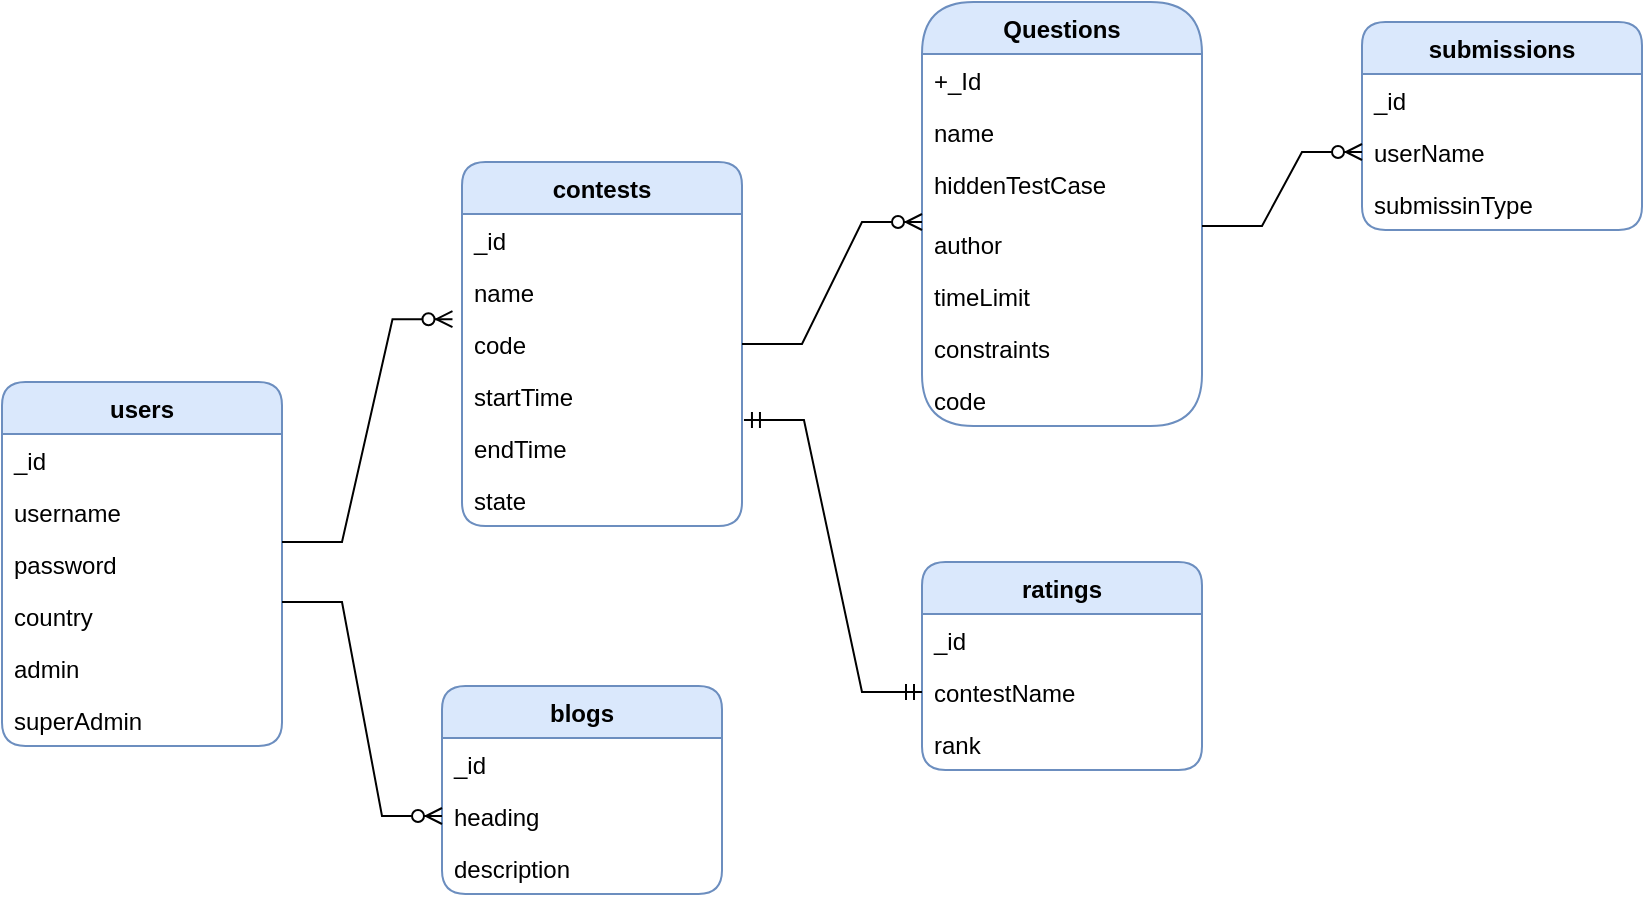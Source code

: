 <mxfile version="15.8.6" type="github"><diagram id="GTkBtEdWsMiXOQVe62GC" name="Page-1"><mxGraphModel dx="868" dy="482" grid="1" gridSize="10" guides="1" tooltips="1" connect="1" arrows="1" fold="1" page="1" pageScale="1" pageWidth="1100" pageHeight="850" math="0" shadow="0"><root><mxCell id="0"/><mxCell id="1" parent="0"/><mxCell id="UQU91rGaOplaDnYREBlH-10" value="users" style="swimlane;fontStyle=1;childLayout=stackLayout;horizontal=1;startSize=26;horizontalStack=0;resizeParent=1;resizeParentMax=0;resizeLast=0;collapsible=1;marginBottom=0;fillColor=#dae8fc;strokeColor=#6c8ebf;rounded=1;" parent="1" vertex="1"><mxGeometry x="140" y="200" width="140" height="182" as="geometry"/></mxCell><mxCell id="UQU91rGaOplaDnYREBlH-11" value="_id" style="text;strokeColor=none;fillColor=none;align=left;verticalAlign=top;spacingLeft=4;spacingRight=4;overflow=hidden;rotatable=0;points=[[0,0.5],[1,0.5]];portConstraint=eastwest;" parent="UQU91rGaOplaDnYREBlH-10" vertex="1"><mxGeometry y="26" width="140" height="26" as="geometry"/></mxCell><mxCell id="UQU91rGaOplaDnYREBlH-12" value="username" style="text;strokeColor=none;fillColor=none;align=left;verticalAlign=top;spacingLeft=4;spacingRight=4;overflow=hidden;rotatable=0;points=[[0,0.5],[1,0.5]];portConstraint=eastwest;" parent="UQU91rGaOplaDnYREBlH-10" vertex="1"><mxGeometry y="52" width="140" height="26" as="geometry"/></mxCell><mxCell id="UQU91rGaOplaDnYREBlH-13" value="password&#10;&#10;" style="text;strokeColor=none;fillColor=none;align=left;verticalAlign=top;spacingLeft=4;spacingRight=4;overflow=hidden;rotatable=0;points=[[0,0.5],[1,0.5]];portConstraint=eastwest;" parent="UQU91rGaOplaDnYREBlH-10" vertex="1"><mxGeometry y="78" width="140" height="26" as="geometry"/></mxCell><mxCell id="UQU91rGaOplaDnYREBlH-14" value="country" style="text;strokeColor=none;fillColor=none;align=left;verticalAlign=top;spacingLeft=4;spacingRight=4;overflow=hidden;rotatable=0;points=[[0,0.5],[1,0.5]];portConstraint=eastwest;" parent="UQU91rGaOplaDnYREBlH-10" vertex="1"><mxGeometry y="104" width="140" height="26" as="geometry"/></mxCell><mxCell id="UQU91rGaOplaDnYREBlH-16" value="admin" style="text;strokeColor=none;fillColor=none;align=left;verticalAlign=top;spacingLeft=4;spacingRight=4;overflow=hidden;rotatable=0;points=[[0,0.5],[1,0.5]];portConstraint=eastwest;" parent="UQU91rGaOplaDnYREBlH-10" vertex="1"><mxGeometry y="130" width="140" height="26" as="geometry"/></mxCell><mxCell id="E8VvOuo9CerZVdCnU4SK-17" value="superAdmin" style="text;strokeColor=none;fillColor=none;align=left;verticalAlign=top;spacingLeft=4;spacingRight=4;overflow=hidden;rotatable=0;points=[[0,0.5],[1,0.5]];portConstraint=eastwest;" parent="UQU91rGaOplaDnYREBlH-10" vertex="1"><mxGeometry y="156" width="140" height="26" as="geometry"/></mxCell><mxCell id="UQU91rGaOplaDnYREBlH-17" value="ratings" style="swimlane;fontStyle=1;childLayout=stackLayout;horizontal=1;startSize=26;horizontalStack=0;resizeParent=1;resizeParentMax=0;resizeLast=0;collapsible=1;marginBottom=0;fillColor=#dae8fc;strokeColor=#6c8ebf;rounded=1;" parent="1" vertex="1"><mxGeometry x="600" y="290" width="140" height="104" as="geometry"/></mxCell><mxCell id="UQU91rGaOplaDnYREBlH-18" value="_id" style="text;strokeColor=none;fillColor=none;align=left;verticalAlign=top;spacingLeft=4;spacingRight=4;overflow=hidden;rotatable=0;points=[[0,0.5],[1,0.5]];portConstraint=eastwest;" parent="UQU91rGaOplaDnYREBlH-17" vertex="1"><mxGeometry y="26" width="140" height="26" as="geometry"/></mxCell><mxCell id="UQU91rGaOplaDnYREBlH-19" value="contestName" style="text;strokeColor=none;fillColor=none;align=left;verticalAlign=top;spacingLeft=4;spacingRight=4;overflow=hidden;rotatable=0;points=[[0,0.5],[1,0.5]];portConstraint=eastwest;" parent="UQU91rGaOplaDnYREBlH-17" vertex="1"><mxGeometry y="52" width="140" height="26" as="geometry"/></mxCell><mxCell id="UQU91rGaOplaDnYREBlH-20" value="rank" style="text;strokeColor=none;fillColor=none;align=left;verticalAlign=top;spacingLeft=4;spacingRight=4;overflow=hidden;rotatable=0;points=[[0,0.5],[1,0.5]];portConstraint=eastwest;" parent="UQU91rGaOplaDnYREBlH-17" vertex="1"><mxGeometry y="78" width="140" height="26" as="geometry"/></mxCell><mxCell id="UQU91rGaOplaDnYREBlH-25" value="blogs" style="swimlane;fontStyle=1;childLayout=stackLayout;horizontal=1;startSize=26;horizontalStack=0;resizeParent=1;resizeParentMax=0;resizeLast=0;collapsible=1;marginBottom=0;fillColor=#dae8fc;strokeColor=#6c8ebf;rounded=1;" parent="1" vertex="1"><mxGeometry x="360" y="352" width="140" height="104" as="geometry"/></mxCell><mxCell id="UQU91rGaOplaDnYREBlH-26" value="_id" style="text;strokeColor=none;fillColor=none;align=left;verticalAlign=top;spacingLeft=4;spacingRight=4;overflow=hidden;rotatable=0;points=[[0,0.5],[1,0.5]];portConstraint=eastwest;" parent="UQU91rGaOplaDnYREBlH-25" vertex="1"><mxGeometry y="26" width="140" height="26" as="geometry"/></mxCell><mxCell id="UQU91rGaOplaDnYREBlH-27" value="heading" style="text;strokeColor=none;fillColor=none;align=left;verticalAlign=top;spacingLeft=4;spacingRight=4;overflow=hidden;rotatable=0;points=[[0,0.5],[1,0.5]];portConstraint=eastwest;" parent="UQU91rGaOplaDnYREBlH-25" vertex="1"><mxGeometry y="52" width="140" height="26" as="geometry"/></mxCell><mxCell id="UQU91rGaOplaDnYREBlH-28" value="description" style="text;strokeColor=none;fillColor=none;align=left;verticalAlign=top;spacingLeft=4;spacingRight=4;overflow=hidden;rotatable=0;points=[[0,0.5],[1,0.5]];portConstraint=eastwest;" parent="UQU91rGaOplaDnYREBlH-25" vertex="1"><mxGeometry y="78" width="140" height="26" as="geometry"/></mxCell><mxCell id="UQU91rGaOplaDnYREBlH-32" value="contests" style="swimlane;fontStyle=1;childLayout=stackLayout;horizontal=1;startSize=26;horizontalStack=0;resizeParent=1;resizeParentMax=0;resizeLast=0;collapsible=1;marginBottom=0;fillColor=#dae8fc;strokeColor=#6c8ebf;rounded=1;" parent="1" vertex="1"><mxGeometry x="370" y="90" width="140" height="182" as="geometry"/></mxCell><mxCell id="UQU91rGaOplaDnYREBlH-33" value="_id" style="text;strokeColor=none;fillColor=none;align=left;verticalAlign=top;spacingLeft=4;spacingRight=4;overflow=hidden;rotatable=0;points=[[0,0.5],[1,0.5]];portConstraint=eastwest;" parent="UQU91rGaOplaDnYREBlH-32" vertex="1"><mxGeometry y="26" width="140" height="26" as="geometry"/></mxCell><mxCell id="UQU91rGaOplaDnYREBlH-34" value="name" style="text;strokeColor=none;fillColor=none;align=left;verticalAlign=top;spacingLeft=4;spacingRight=4;overflow=hidden;rotatable=0;points=[[0,0.5],[1,0.5]];portConstraint=eastwest;" parent="UQU91rGaOplaDnYREBlH-32" vertex="1"><mxGeometry y="52" width="140" height="26" as="geometry"/></mxCell><mxCell id="UQU91rGaOplaDnYREBlH-35" value="code" style="text;strokeColor=none;fillColor=none;align=left;verticalAlign=top;spacingLeft=4;spacingRight=4;overflow=hidden;rotatable=0;points=[[0,0.5],[1,0.5]];portConstraint=eastwest;" parent="UQU91rGaOplaDnYREBlH-32" vertex="1"><mxGeometry y="78" width="140" height="26" as="geometry"/></mxCell><mxCell id="E8VvOuo9CerZVdCnU4SK-6" value="startTime" style="text;strokeColor=none;fillColor=none;align=left;verticalAlign=top;spacingLeft=4;spacingRight=4;overflow=hidden;rotatable=0;points=[[0,0.5],[1,0.5]];portConstraint=eastwest;" parent="UQU91rGaOplaDnYREBlH-32" vertex="1"><mxGeometry y="104" width="140" height="26" as="geometry"/></mxCell><mxCell id="E8VvOuo9CerZVdCnU4SK-7" value="endTime" style="text;strokeColor=none;fillColor=none;align=left;verticalAlign=top;spacingLeft=4;spacingRight=4;overflow=hidden;rotatable=0;points=[[0,0.5],[1,0.5]];portConstraint=eastwest;" parent="UQU91rGaOplaDnYREBlH-32" vertex="1"><mxGeometry y="130" width="140" height="26" as="geometry"/></mxCell><mxCell id="E8VvOuo9CerZVdCnU4SK-8" value="state" style="text;strokeColor=none;fillColor=none;align=left;verticalAlign=top;spacingLeft=4;spacingRight=4;overflow=hidden;rotatable=0;points=[[0,0.5],[1,0.5]];portConstraint=eastwest;" parent="UQU91rGaOplaDnYREBlH-32" vertex="1"><mxGeometry y="156" width="140" height="26" as="geometry"/></mxCell><mxCell id="UQU91rGaOplaDnYREBlH-36" value="Questions" style="swimlane;fontStyle=1;childLayout=stackLayout;horizontal=1;startSize=26;horizontalStack=0;resizeParent=1;resizeParentMax=0;resizeLast=0;collapsible=1;marginBottom=0;fillColor=#dae8fc;strokeColor=#6c8ebf;rounded=1;strokeWidth=1;arcSize=33;" parent="1" vertex="1"><mxGeometry x="600" y="10" width="140" height="212" as="geometry"/></mxCell><mxCell id="UQU91rGaOplaDnYREBlH-37" value="+_Id" style="text;strokeColor=none;fillColor=none;align=left;verticalAlign=top;spacingLeft=4;spacingRight=4;overflow=hidden;rotatable=0;points=[[0,0.5],[1,0.5]];portConstraint=eastwest;" parent="UQU91rGaOplaDnYREBlH-36" vertex="1"><mxGeometry y="26" width="140" height="26" as="geometry"/></mxCell><mxCell id="E8VvOuo9CerZVdCnU4SK-1" value="name" style="text;strokeColor=none;fillColor=none;align=left;verticalAlign=top;spacingLeft=4;spacingRight=4;overflow=hidden;rotatable=0;points=[[0,0.5],[1,0.5]];portConstraint=eastwest;" parent="UQU91rGaOplaDnYREBlH-36" vertex="1"><mxGeometry y="52" width="140" height="26" as="geometry"/></mxCell><mxCell id="UQU91rGaOplaDnYREBlH-38" value="hiddenTestCase" style="text;strokeColor=none;fillColor=none;align=left;verticalAlign=top;spacingLeft=4;spacingRight=4;overflow=hidden;rotatable=0;points=[[0,0.5],[1,0.5]];portConstraint=eastwest;" parent="UQU91rGaOplaDnYREBlH-36" vertex="1"><mxGeometry y="78" width="140" height="30" as="geometry"/></mxCell><mxCell id="E8VvOuo9CerZVdCnU4SK-2" value="author" style="text;strokeColor=none;fillColor=none;align=left;verticalAlign=top;spacingLeft=4;spacingRight=4;overflow=hidden;rotatable=0;points=[[0,0.5],[1,0.5]];portConstraint=eastwest;" parent="UQU91rGaOplaDnYREBlH-36" vertex="1"><mxGeometry y="108" width="140" height="26" as="geometry"/></mxCell><mxCell id="E8VvOuo9CerZVdCnU4SK-3" value="timeLimit" style="text;strokeColor=none;fillColor=none;align=left;verticalAlign=top;spacingLeft=4;spacingRight=4;overflow=hidden;rotatable=0;points=[[0,0.5],[1,0.5]];portConstraint=eastwest;" parent="UQU91rGaOplaDnYREBlH-36" vertex="1"><mxGeometry y="134" width="140" height="26" as="geometry"/></mxCell><mxCell id="E8VvOuo9CerZVdCnU4SK-4" value="constraints" style="text;strokeColor=none;fillColor=none;align=left;verticalAlign=top;spacingLeft=4;spacingRight=4;overflow=hidden;rotatable=0;points=[[0,0.5],[1,0.5]];portConstraint=eastwest;" parent="UQU91rGaOplaDnYREBlH-36" vertex="1"><mxGeometry y="160" width="140" height="26" as="geometry"/></mxCell><mxCell id="E8VvOuo9CerZVdCnU4SK-9" value="code" style="text;strokeColor=none;fillColor=none;align=left;verticalAlign=top;spacingLeft=4;spacingRight=4;overflow=hidden;rotatable=0;points=[[0,0.5],[1,0.5]];portConstraint=eastwest;" parent="UQU91rGaOplaDnYREBlH-36" vertex="1"><mxGeometry y="186" width="140" height="26" as="geometry"/></mxCell><mxCell id="E8VvOuo9CerZVdCnU4SK-10" value="" style="edgeStyle=entityRelationEdgeStyle;fontSize=12;html=1;endArrow=ERzeroToMany;endFill=1;rounded=0;entryX=-0.034;entryY=0.023;entryDx=0;entryDy=0;entryPerimeter=0;" parent="1" target="UQU91rGaOplaDnYREBlH-35" edge="1"><mxGeometry width="100" height="100" relative="1" as="geometry"><mxPoint x="280" y="280" as="sourcePoint"/><mxPoint x="380" y="180" as="targetPoint"/></mxGeometry></mxCell><mxCell id="E8VvOuo9CerZVdCnU4SK-18" value="" style="edgeStyle=entityRelationEdgeStyle;fontSize=12;html=1;endArrow=ERzeroToMany;endFill=1;rounded=0;entryX=0;entryY=0.5;entryDx=0;entryDy=0;" parent="1" target="UQU91rGaOplaDnYREBlH-27" edge="1"><mxGeometry width="100" height="100" relative="1" as="geometry"><mxPoint x="280" y="310" as="sourcePoint"/><mxPoint x="570" y="240" as="targetPoint"/></mxGeometry></mxCell><mxCell id="E8VvOuo9CerZVdCnU4SK-19" value="" style="edgeStyle=entityRelationEdgeStyle;fontSize=12;html=1;endArrow=ERzeroToMany;endFill=1;rounded=0;exitX=1;exitY=0.5;exitDx=0;exitDy=0;entryX=0;entryY=0.077;entryDx=0;entryDy=0;entryPerimeter=0;" parent="1" source="UQU91rGaOplaDnYREBlH-35" target="E8VvOuo9CerZVdCnU4SK-2" edge="1"><mxGeometry width="100" height="100" relative="1" as="geometry"><mxPoint x="480" y="340" as="sourcePoint"/><mxPoint x="580" y="240" as="targetPoint"/></mxGeometry></mxCell><mxCell id="E8VvOuo9CerZVdCnU4SK-22" value="submissions" style="swimlane;fontStyle=1;childLayout=stackLayout;horizontal=1;startSize=26;horizontalStack=0;resizeParent=1;resizeParentMax=0;resizeLast=0;collapsible=1;marginBottom=0;fillColor=#dae8fc;strokeColor=#6c8ebf;rounded=1;" parent="1" vertex="1"><mxGeometry x="820" y="20" width="140" height="104" as="geometry"/></mxCell><mxCell id="E8VvOuo9CerZVdCnU4SK-23" value="_id" style="text;strokeColor=none;fillColor=none;align=left;verticalAlign=top;spacingLeft=4;spacingRight=4;overflow=hidden;rotatable=0;points=[[0,0.5],[1,0.5]];portConstraint=eastwest;" parent="E8VvOuo9CerZVdCnU4SK-22" vertex="1"><mxGeometry y="26" width="140" height="26" as="geometry"/></mxCell><mxCell id="E8VvOuo9CerZVdCnU4SK-24" value="userName" style="text;strokeColor=none;fillColor=none;align=left;verticalAlign=top;spacingLeft=4;spacingRight=4;overflow=hidden;rotatable=0;points=[[0,0.5],[1,0.5]];portConstraint=eastwest;" parent="E8VvOuo9CerZVdCnU4SK-22" vertex="1"><mxGeometry y="52" width="140" height="26" as="geometry"/></mxCell><mxCell id="E8VvOuo9CerZVdCnU4SK-25" value="submissinType" style="text;strokeColor=none;fillColor=none;align=left;verticalAlign=top;spacingLeft=4;spacingRight=4;overflow=hidden;rotatable=0;points=[[0,0.5],[1,0.5]];portConstraint=eastwest;" parent="E8VvOuo9CerZVdCnU4SK-22" vertex="1"><mxGeometry y="78" width="140" height="26" as="geometry"/></mxCell><mxCell id="E8VvOuo9CerZVdCnU4SK-26" value="" style="edgeStyle=entityRelationEdgeStyle;fontSize=12;html=1;endArrow=ERzeroToMany;endFill=1;rounded=0;entryX=0;entryY=0.5;entryDx=0;entryDy=0;" parent="1" target="E8VvOuo9CerZVdCnU4SK-24" edge="1"><mxGeometry width="100" height="100" relative="1" as="geometry"><mxPoint x="740" y="122" as="sourcePoint"/><mxPoint x="810" y="110" as="targetPoint"/></mxGeometry></mxCell><mxCell id="vzFw3_npJXvm9-Zd6ViS-1" value="" style="edgeStyle=entityRelationEdgeStyle;fontSize=12;html=1;endArrow=ERmandOne;startArrow=ERmandOne;rounded=0;entryX=0;entryY=0.5;entryDx=0;entryDy=0;exitX=1.007;exitY=-0.038;exitDx=0;exitDy=0;exitPerimeter=0;" edge="1" parent="1" source="E8VvOuo9CerZVdCnU4SK-7" target="UQU91rGaOplaDnYREBlH-19"><mxGeometry width="100" height="100" relative="1" as="geometry"><mxPoint x="420" y="300" as="sourcePoint"/><mxPoint x="520" y="200" as="targetPoint"/></mxGeometry></mxCell></root></mxGraphModel></diagram></mxfile>